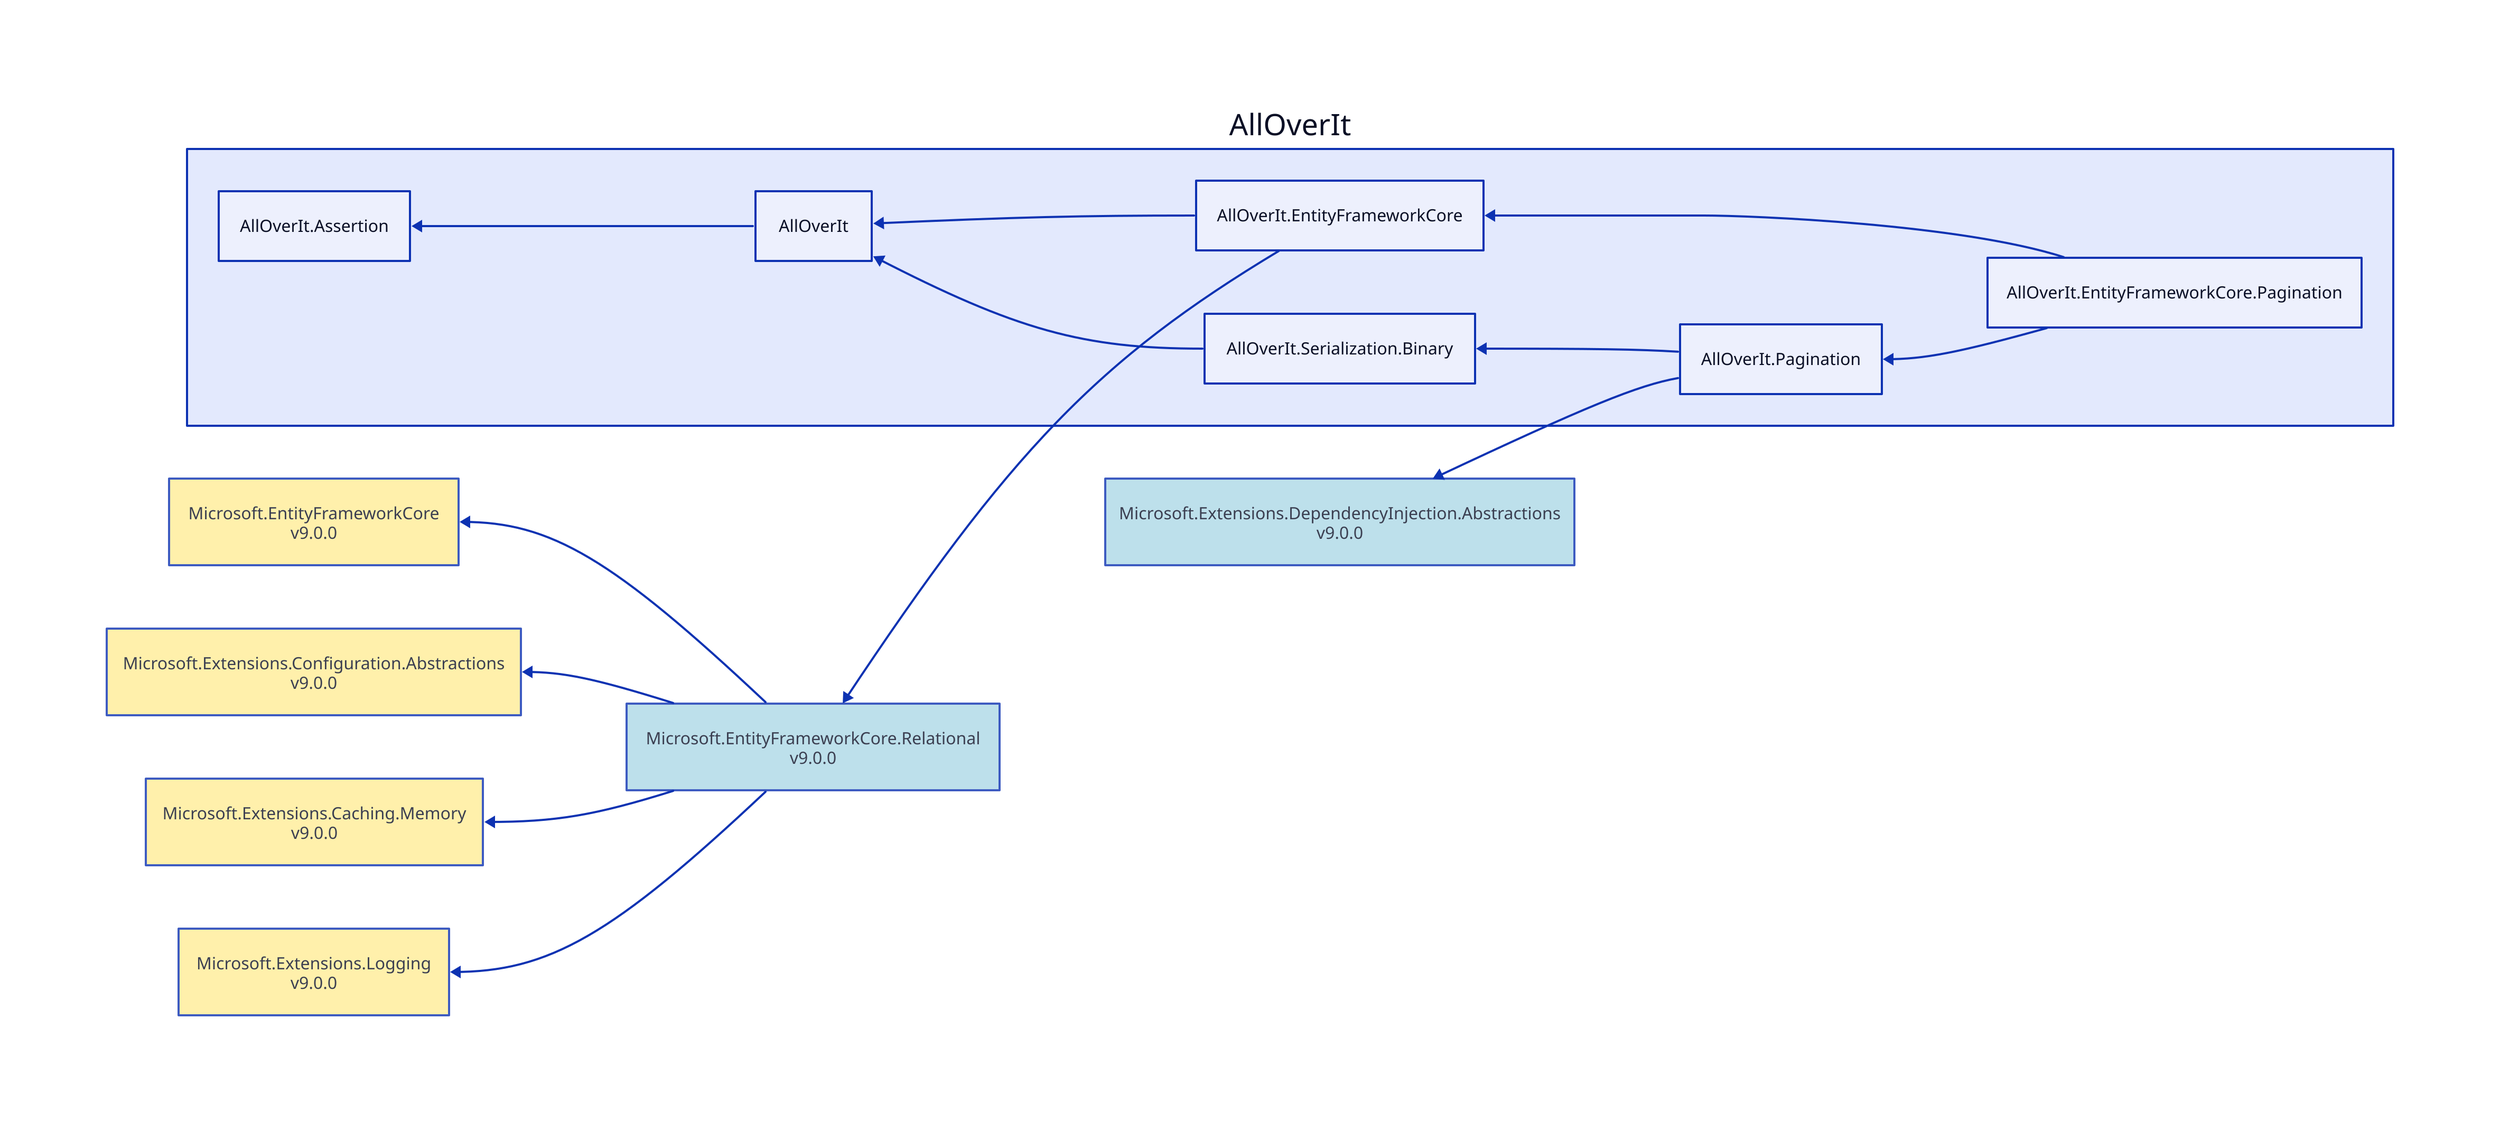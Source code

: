 direction: left

aoi: AllOverIt
aoi.alloverit-entityframeworkcore-pagination: AllOverIt.EntityFrameworkCore.Pagination
aoi.alloverit-entityframeworkcore: AllOverIt.EntityFrameworkCore
microsoft-entityframeworkcore-relational_9-0-0: Microsoft.EntityFrameworkCore.Relational\nv9.0.0
microsoft-entityframeworkcore-relational_9-0-0.style.fill: "#ADD8E6"
microsoft-entityframeworkcore-relational_9-0-0.style.opacity: 0.8
microsoft-entityframeworkcore_9-0-0: Microsoft.EntityFrameworkCore\nv9.0.0
microsoft-entityframeworkcore_9-0-0.style.fill: "#FFEC96"
microsoft-entityframeworkcore_9-0-0.style.opacity: 0.8
microsoft-entityframeworkcore_9-0-0 <- microsoft-entityframeworkcore-relational_9-0-0
microsoft-extensions-configuration-abstractions_9-0-0: Microsoft.Extensions.Configuration.Abstractions\nv9.0.0
microsoft-extensions-configuration-abstractions_9-0-0.style.fill: "#FFEC96"
microsoft-extensions-configuration-abstractions_9-0-0.style.opacity: 0.8
microsoft-extensions-configuration-abstractions_9-0-0 <- microsoft-entityframeworkcore-relational_9-0-0
microsoft-extensions-caching-memory_9-0-0: Microsoft.Extensions.Caching.Memory\nv9.0.0
microsoft-extensions-caching-memory_9-0-0.style.fill: "#FFEC96"
microsoft-extensions-caching-memory_9-0-0.style.opacity: 0.8
microsoft-extensions-caching-memory_9-0-0 <- microsoft-entityframeworkcore-relational_9-0-0
microsoft-extensions-logging_9-0-0: Microsoft.Extensions.Logging\nv9.0.0
microsoft-extensions-logging_9-0-0.style.fill: "#FFEC96"
microsoft-extensions-logging_9-0-0.style.opacity: 0.8
microsoft-extensions-logging_9-0-0 <- microsoft-entityframeworkcore-relational_9-0-0
microsoft-entityframeworkcore-relational_9-0-0 <- aoi.alloverit-entityframeworkcore
aoi.alloverit: AllOverIt
aoi.alloverit-assertion: AllOverIt.Assertion
aoi.alloverit-assertion <- aoi.alloverit
aoi.alloverit <- aoi.alloverit-entityframeworkcore
aoi.alloverit-entityframeworkcore <- aoi.alloverit-entityframeworkcore-pagination
aoi.alloverit-pagination: AllOverIt.Pagination
microsoft-extensions-dependencyinjection-abstractions_9-0-0: Microsoft.Extensions.DependencyInjection.Abstractions\nv9.0.0
microsoft-extensions-dependencyinjection-abstractions_9-0-0.style.fill: "#ADD8E6"
microsoft-extensions-dependencyinjection-abstractions_9-0-0.style.opacity: 0.8
microsoft-extensions-dependencyinjection-abstractions_9-0-0 <- aoi.alloverit-pagination
aoi.alloverit-serialization-binary: AllOverIt.Serialization.Binary
aoi.alloverit <- aoi.alloverit-serialization-binary
aoi.alloverit-serialization-binary <- aoi.alloverit-pagination
aoi.alloverit-pagination <- aoi.alloverit-entityframeworkcore-pagination
